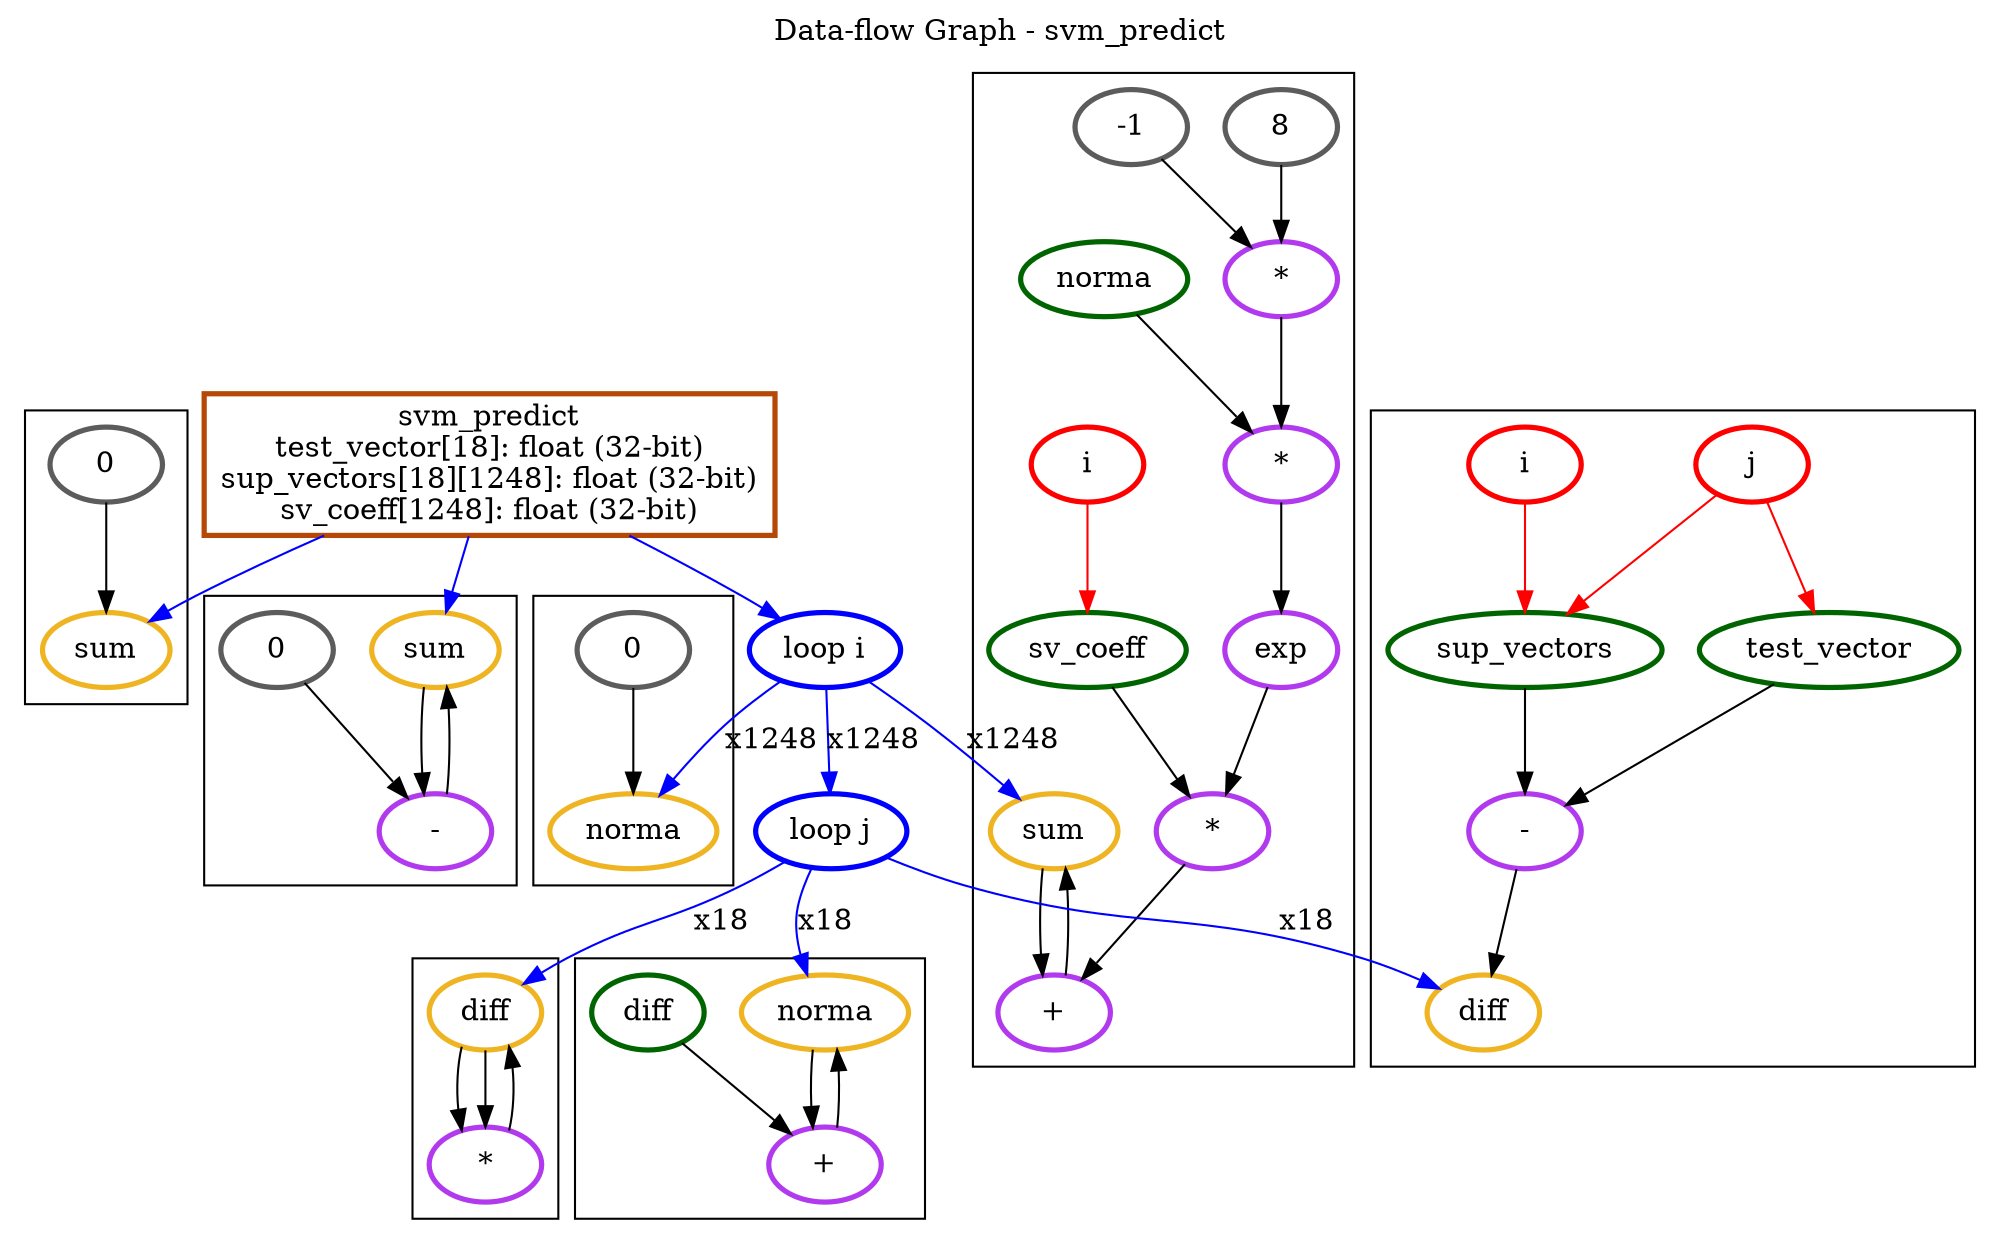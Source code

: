 Digraph G {
node [penwidth=2.5]
n1 [label="svm_predict
test_vector[18]: float (32-bit)
sup_vectors[18][1248]: float (32-bit)
sv_coeff[1248]: float (32-bit)
" color="#b54707"shape="box"]
subgraph cluster7{
n36 [label="sum" color="goldenrod2"]
n37 [label="-" color="darkorchid2"]
n39 [label="0" color="gray36"]
}
subgraph cluster6{
n34 [label="norma" color="goldenrod2"]
n35 [label="0" color="gray36"]
}
subgraph cluster5{
n22 [label="sum" color="goldenrod2"]
n23 [label="+" color="darkorchid2"]
n25 [label="*" color="darkorchid2"]
n26 [label="exp" color="darkorchid2"]
n27 [label="*" color="darkorchid2"]
n28 [label="8" color="gray36"]
n29 [label="-1" color="gray36"]
n30 [label="*" color="darkorchid2"]
n31 [label="norma" color="darkgreen"]
n32 [label="sv_coeff" color="darkgreen"]
n33 [label="i" color="red"]
}
subgraph cluster4{
n18 [label="norma" color="goldenrod2"]
n19 [label="+" color="darkorchid2"]
n21 [label="diff" color="darkgreen"]
}
subgraph cluster3{
n14 [label="diff" color="goldenrod2"]
n15 [label="*" color="darkorchid2"]
}
subgraph cluster2{
n7 [label="diff" color="goldenrod2"]
n8 [label="-" color="darkorchid2"]
n9 [label="test_vector" color="darkgreen"]
n10 [label="j" color="red"]
n11 [label="sup_vectors" color="darkgreen"]
n13 [label="i" color="red"]
}
subgraph cluster1{
n2 [label="sum" color="goldenrod2"]
n4 [label="0" color="gray36"]
}
subgraph cluster0{
}
n0 [label="" color="white"]
n1 [label="svm_predict
test_vector[18]: float (32-bit)
sup_vectors[18][1248]: float (32-bit)
sv_coeff[1248]: float (32-bit)
" color="#b54707"shape="box"]
n5 [label="loop i" color="blue1"]
n6 [label="loop j" color="blue1"]
n4 -> n2 [label="", color=black]
n10 -> n9 [label="", color=red]
n10 -> n11 [label="", color=red]
n13 -> n11 [label="", color=red]
n9 -> n8 [label="", color=black]
n11 -> n8 [label="", color=black]
n8 -> n7 [label="", color=black]
n14 -> n15 [label="", color=black]
n14 -> n15 [label="", color=black]
n15 -> n14 [label="", color=black]
n18 -> n19 [label="", color=black]
n21 -> n19 [label="", color=black]
n19 -> n18 [label="", color=black]
n6 -> n7 [label="x18", color=blue]
n6 -> n14 [label="x18", color=blue]
n6 -> n18 [label="x18", color=blue]
n29 -> n30 [label="", color=black]
n28 -> n30 [label="", color=black]
n30 -> n27 [label="", color=black]
n31 -> n27 [label="", color=black]
n27 -> n26 [label="", color=black]
n33 -> n32 [label="", color=red]
n26 -> n25 [label="", color=black]
n32 -> n25 [label="", color=black]
n22 -> n23 [label="", color=black]
n25 -> n23 [label="", color=black]
n23 -> n22 [label="", color=black]
n35 -> n34 [label="", color=black]
n5 -> n6 [label="x1248", color=blue]
n5 -> n22 [label="x1248", color=blue]
n5 -> n34 [label="x1248", color=blue]
n36 -> n37 [label="", color=black]
n39 -> n37 [label="", color=black]
n37 -> n36 [label="", color=black]
n1 -> n2 [label="", color=blue]
n1 -> n5 [label="", color=blue]
n1 -> n36 [label="", color=blue]
labelloc="t"
label="Data-flow Graph - svm_predict"
}